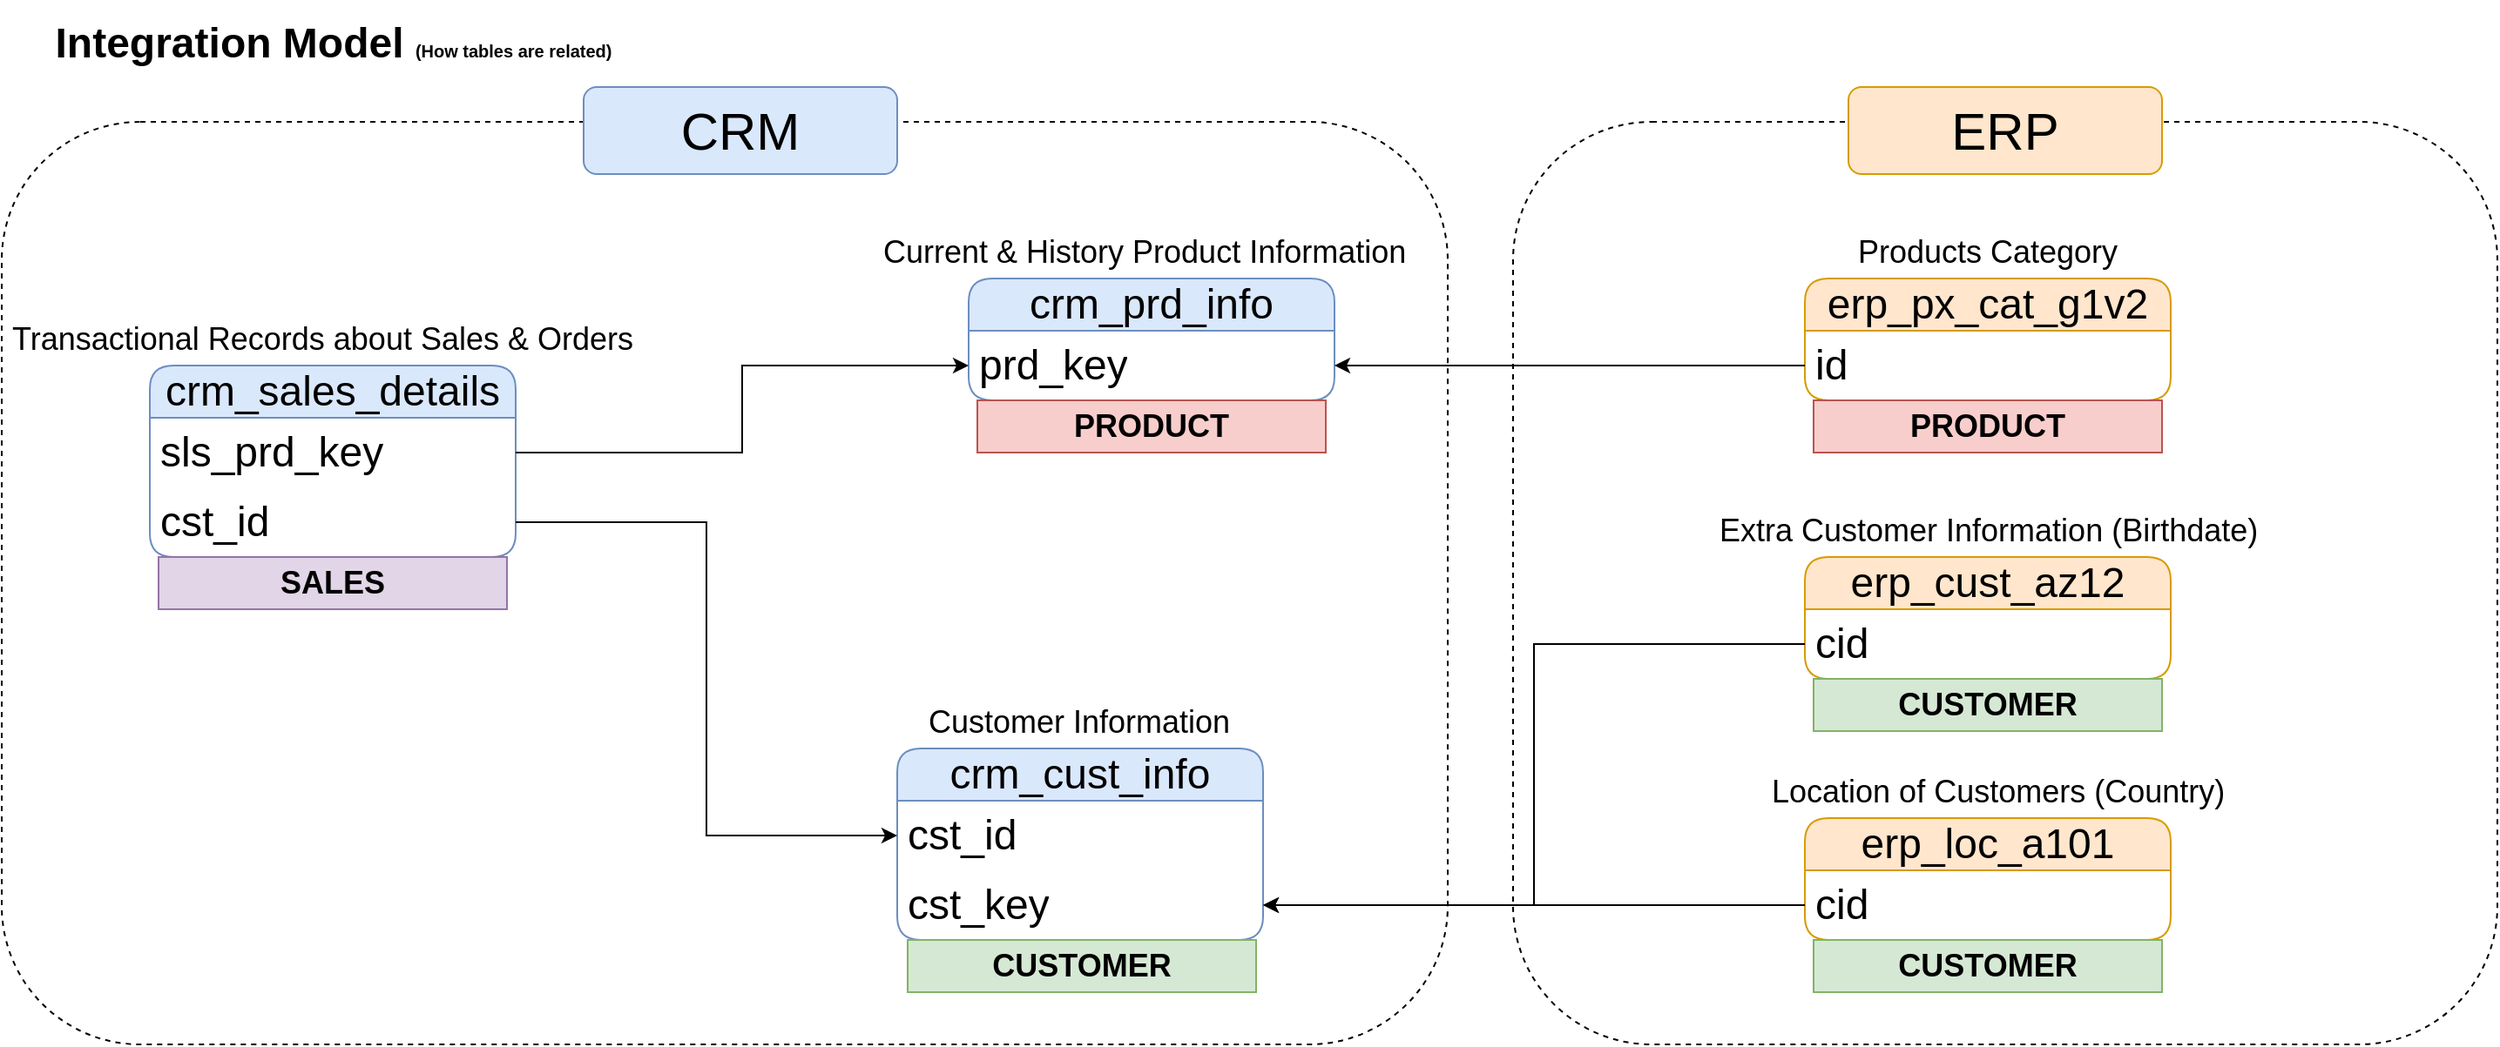 <mxfile version="28.1.2">
  <diagram name="第 1 页" id="S3tuQBSNMvB5AayZp1tZ">
    <mxGraphModel dx="1577" dy="968" grid="1" gridSize="10" guides="1" tooltips="1" connect="1" arrows="1" fold="1" page="1" pageScale="1" pageWidth="827" pageHeight="1169" math="0" shadow="0">
      <root>
        <mxCell id="0" />
        <mxCell id="1" parent="0" />
        <mxCell id="6kt3sElvy6j7JRls2bbC-30" value="" style="rounded=1;whiteSpace=wrap;html=1;fillColor=none;dashed=1;" parent="1" vertex="1">
          <mxGeometry x="130" y="330" width="830" height="530" as="geometry" />
        </mxCell>
        <mxCell id="6kt3sElvy6j7JRls2bbC-32" value="" style="rounded=1;whiteSpace=wrap;html=1;fillColor=none;dashed=1;" parent="1" vertex="1">
          <mxGeometry x="997.5" y="330" width="565" height="530" as="geometry" />
        </mxCell>
        <mxCell id="6kt3sElvy6j7JRls2bbC-1" value="Integration Model &lt;font size=&quot;1&quot;&gt;(How tables are related)&lt;/font&gt;" style="text;strokeColor=none;fillColor=none;html=1;fontSize=24;fontStyle=1;verticalAlign=middle;align=center;" parent="1" vertex="1">
          <mxGeometry x="145" y="260" width="350" height="50" as="geometry" />
        </mxCell>
        <mxCell id="6kt3sElvy6j7JRls2bbC-2" value="crm_cust_info" style="swimlane;fontStyle=0;childLayout=stackLayout;horizontal=1;startSize=30;horizontalStack=0;resizeParent=1;resizeParentMax=0;resizeLast=0;collapsible=1;marginBottom=0;whiteSpace=wrap;html=1;rounded=1;fillColor=#dae8fc;strokeColor=#6c8ebf;fontSize=24;" parent="1" vertex="1">
          <mxGeometry x="644" y="690" width="210" height="110" as="geometry" />
        </mxCell>
        <mxCell id="6kt3sElvy6j7JRls2bbC-3" value="cst_id" style="text;strokeColor=none;fillColor=none;align=left;verticalAlign=middle;spacingLeft=4;spacingRight=4;overflow=hidden;points=[[0,0.5],[1,0.5]];portConstraint=eastwest;rotatable=0;whiteSpace=wrap;html=1;fontSize=24;" parent="6kt3sElvy6j7JRls2bbC-2" vertex="1">
          <mxGeometry y="30" width="210" height="40" as="geometry" />
        </mxCell>
        <mxCell id="6kt3sElvy6j7JRls2bbC-19" value="cst_key" style="text;strokeColor=none;fillColor=none;align=left;verticalAlign=middle;spacingLeft=4;spacingRight=4;overflow=hidden;points=[[0,0.5],[1,0.5]];portConstraint=eastwest;rotatable=0;whiteSpace=wrap;html=1;fontSize=24;" parent="6kt3sElvy6j7JRls2bbC-2" vertex="1">
          <mxGeometry y="70" width="210" height="40" as="geometry" />
        </mxCell>
        <mxCell id="6kt3sElvy6j7JRls2bbC-6" value="Customer Information" style="text;strokeColor=none;fillColor=none;align=left;verticalAlign=middle;spacingLeft=4;spacingRight=4;overflow=hidden;points=[[0,0.5],[1,0.5]];portConstraint=eastwest;rotatable=0;whiteSpace=wrap;html=1;fontSize=18;" parent="1" vertex="1">
          <mxGeometry x="656" y="660" width="186" height="30" as="geometry" />
        </mxCell>
        <mxCell id="6kt3sElvy6j7JRls2bbC-7" value="crm_prd_info" style="swimlane;fontStyle=0;childLayout=stackLayout;horizontal=1;startSize=30;horizontalStack=0;resizeParent=1;resizeParentMax=0;resizeLast=0;collapsible=1;marginBottom=0;whiteSpace=wrap;html=1;rounded=1;fillColor=#dae8fc;strokeColor=#6c8ebf;fontSize=24;" parent="1" vertex="1">
          <mxGeometry x="685" y="420" width="210" height="70" as="geometry" />
        </mxCell>
        <mxCell id="6kt3sElvy6j7JRls2bbC-8" value="prd_key" style="text;strokeColor=none;fillColor=none;align=left;verticalAlign=middle;spacingLeft=4;spacingRight=4;overflow=hidden;points=[[0,0.5],[1,0.5]];portConstraint=eastwest;rotatable=0;whiteSpace=wrap;html=1;fontSize=24;" parent="6kt3sElvy6j7JRls2bbC-7" vertex="1">
          <mxGeometry y="30" width="210" height="40" as="geometry" />
        </mxCell>
        <mxCell id="6kt3sElvy6j7JRls2bbC-9" value="Current &amp;amp; History Product Information" style="text;strokeColor=none;fillColor=none;align=left;verticalAlign=middle;spacingLeft=4;spacingRight=4;overflow=hidden;points=[[0,0.5],[1,0.5]];portConstraint=eastwest;rotatable=0;whiteSpace=wrap;html=1;fontSize=18;" parent="1" vertex="1">
          <mxGeometry x="630" y="390" width="320" height="30" as="geometry" />
        </mxCell>
        <mxCell id="6kt3sElvy6j7JRls2bbC-10" value="crm_sales_details" style="swimlane;fontStyle=0;childLayout=stackLayout;horizontal=1;startSize=30;horizontalStack=0;resizeParent=1;resizeParentMax=0;resizeLast=0;collapsible=1;marginBottom=0;whiteSpace=wrap;html=1;rounded=1;fillColor=#dae8fc;strokeColor=#6c8ebf;fontSize=24;" parent="1" vertex="1">
          <mxGeometry x="215" y="470" width="210" height="110" as="geometry" />
        </mxCell>
        <mxCell id="6kt3sElvy6j7JRls2bbC-11" value="sls_prd_key" style="text;strokeColor=none;fillColor=none;align=left;verticalAlign=middle;spacingLeft=4;spacingRight=4;overflow=hidden;points=[[0,0.5],[1,0.5]];portConstraint=eastwest;rotatable=0;whiteSpace=wrap;html=1;fontSize=24;" parent="6kt3sElvy6j7JRls2bbC-10" vertex="1">
          <mxGeometry y="30" width="210" height="40" as="geometry" />
        </mxCell>
        <mxCell id="6kt3sElvy6j7JRls2bbC-13" value="cst_id" style="text;strokeColor=none;fillColor=none;align=left;verticalAlign=middle;spacingLeft=4;spacingRight=4;overflow=hidden;points=[[0,0.5],[1,0.5]];portConstraint=eastwest;rotatable=0;whiteSpace=wrap;html=1;fontSize=24;" parent="6kt3sElvy6j7JRls2bbC-10" vertex="1">
          <mxGeometry y="70" width="210" height="40" as="geometry" />
        </mxCell>
        <mxCell id="6kt3sElvy6j7JRls2bbC-12" value="Transactional Records about Sales &amp;amp; Orders" style="text;strokeColor=none;fillColor=none;align=left;verticalAlign=middle;spacingLeft=4;spacingRight=4;overflow=hidden;points=[[0,0.5],[1,0.5]];portConstraint=eastwest;rotatable=0;whiteSpace=wrap;html=1;fontSize=18;" parent="1" vertex="1">
          <mxGeometry x="130" y="440" width="380" height="30" as="geometry" />
        </mxCell>
        <mxCell id="6kt3sElvy6j7JRls2bbC-14" style="edgeStyle=orthogonalEdgeStyle;rounded=0;orthogonalLoop=1;jettySize=auto;html=1;entryX=0;entryY=0.5;entryDx=0;entryDy=0;" parent="1" source="6kt3sElvy6j7JRls2bbC-13" target="6kt3sElvy6j7JRls2bbC-3" edge="1">
          <mxGeometry relative="1" as="geometry" />
        </mxCell>
        <mxCell id="6kt3sElvy6j7JRls2bbC-15" style="edgeStyle=orthogonalEdgeStyle;rounded=0;orthogonalLoop=1;jettySize=auto;html=1;entryX=0;entryY=0.5;entryDx=0;entryDy=0;" parent="1" source="6kt3sElvy6j7JRls2bbC-11" target="6kt3sElvy6j7JRls2bbC-8" edge="1">
          <mxGeometry relative="1" as="geometry" />
        </mxCell>
        <mxCell id="6kt3sElvy6j7JRls2bbC-16" value="erp_cust_az12" style="swimlane;fontStyle=0;childLayout=stackLayout;horizontal=1;startSize=30;horizontalStack=0;resizeParent=1;resizeParentMax=0;resizeLast=0;collapsible=1;marginBottom=0;whiteSpace=wrap;html=1;rounded=1;fillColor=#ffe6cc;strokeColor=#d79b00;fontSize=24;" parent="1" vertex="1">
          <mxGeometry x="1165" y="580" width="210" height="70" as="geometry" />
        </mxCell>
        <mxCell id="6kt3sElvy6j7JRls2bbC-17" value="cid" style="text;strokeColor=none;fillColor=none;align=left;verticalAlign=middle;spacingLeft=4;spacingRight=4;overflow=hidden;points=[[0,0.5],[1,0.5]];portConstraint=eastwest;rotatable=0;whiteSpace=wrap;html=1;fontSize=24;" parent="6kt3sElvy6j7JRls2bbC-16" vertex="1">
          <mxGeometry y="30" width="210" height="40" as="geometry" />
        </mxCell>
        <mxCell id="6kt3sElvy6j7JRls2bbC-18" value="Extra Customer Information (Birthdate)" style="text;strokeColor=none;fillColor=none;align=left;verticalAlign=middle;spacingLeft=4;spacingRight=4;overflow=hidden;points=[[0,0.5],[1,0.5]];portConstraint=eastwest;rotatable=0;whiteSpace=wrap;html=1;fontSize=18;" parent="1" vertex="1">
          <mxGeometry x="1110" y="550" width="320" height="30" as="geometry" />
        </mxCell>
        <mxCell id="6kt3sElvy6j7JRls2bbC-21" style="edgeStyle=orthogonalEdgeStyle;rounded=0;orthogonalLoop=1;jettySize=auto;html=1;entryX=1;entryY=0.5;entryDx=0;entryDy=0;" parent="1" source="6kt3sElvy6j7JRls2bbC-17" target="6kt3sElvy6j7JRls2bbC-19" edge="1">
          <mxGeometry relative="1" as="geometry" />
        </mxCell>
        <mxCell id="6kt3sElvy6j7JRls2bbC-22" value="erp_loc_a101" style="swimlane;fontStyle=0;childLayout=stackLayout;horizontal=1;startSize=30;horizontalStack=0;resizeParent=1;resizeParentMax=0;resizeLast=0;collapsible=1;marginBottom=0;whiteSpace=wrap;html=1;rounded=1;fillColor=#ffe6cc;strokeColor=#d79b00;fontSize=24;" parent="1" vertex="1">
          <mxGeometry x="1165" y="730" width="210" height="70" as="geometry" />
        </mxCell>
        <mxCell id="6kt3sElvy6j7JRls2bbC-23" value="cid" style="text;strokeColor=none;fillColor=none;align=left;verticalAlign=middle;spacingLeft=4;spacingRight=4;overflow=hidden;points=[[0,0.5],[1,0.5]];portConstraint=eastwest;rotatable=0;whiteSpace=wrap;html=1;fontSize=24;" parent="6kt3sElvy6j7JRls2bbC-22" vertex="1">
          <mxGeometry y="30" width="210" height="40" as="geometry" />
        </mxCell>
        <mxCell id="6kt3sElvy6j7JRls2bbC-24" value="Location of Customers (Country)" style="text;strokeColor=none;fillColor=none;align=left;verticalAlign=middle;spacingLeft=4;spacingRight=4;overflow=hidden;points=[[0,0.5],[1,0.5]];portConstraint=eastwest;rotatable=0;whiteSpace=wrap;html=1;fontSize=18;" parent="1" vertex="1">
          <mxGeometry x="1140" y="700" width="280" height="30" as="geometry" />
        </mxCell>
        <mxCell id="6kt3sElvy6j7JRls2bbC-25" style="edgeStyle=orthogonalEdgeStyle;rounded=0;orthogonalLoop=1;jettySize=auto;html=1;entryX=1;entryY=0.5;entryDx=0;entryDy=0;" parent="1" source="6kt3sElvy6j7JRls2bbC-23" target="6kt3sElvy6j7JRls2bbC-19" edge="1">
          <mxGeometry relative="1" as="geometry" />
        </mxCell>
        <mxCell id="6kt3sElvy6j7JRls2bbC-26" value="erp_px_cat_g1v2" style="swimlane;fontStyle=0;childLayout=stackLayout;horizontal=1;startSize=30;horizontalStack=0;resizeParent=1;resizeParentMax=0;resizeLast=0;collapsible=1;marginBottom=0;whiteSpace=wrap;html=1;rounded=1;fillColor=#ffe6cc;strokeColor=#d79b00;fontSize=24;" parent="1" vertex="1">
          <mxGeometry x="1165" y="420" width="210" height="70" as="geometry" />
        </mxCell>
        <mxCell id="6kt3sElvy6j7JRls2bbC-27" value="id" style="text;strokeColor=none;fillColor=none;align=left;verticalAlign=middle;spacingLeft=4;spacingRight=4;overflow=hidden;points=[[0,0.5],[1,0.5]];portConstraint=eastwest;rotatable=0;whiteSpace=wrap;html=1;fontSize=24;" parent="6kt3sElvy6j7JRls2bbC-26" vertex="1">
          <mxGeometry y="30" width="210" height="40" as="geometry" />
        </mxCell>
        <mxCell id="6kt3sElvy6j7JRls2bbC-28" value="Products Category" style="text;strokeColor=none;fillColor=none;align=center;verticalAlign=middle;spacingLeft=4;spacingRight=4;overflow=hidden;points=[[0,0.5],[1,0.5]];portConstraint=eastwest;rotatable=0;whiteSpace=wrap;html=1;fontSize=18;" parent="1" vertex="1">
          <mxGeometry x="1110" y="390" width="320" height="30" as="geometry" />
        </mxCell>
        <mxCell id="6kt3sElvy6j7JRls2bbC-29" style="edgeStyle=orthogonalEdgeStyle;rounded=0;orthogonalLoop=1;jettySize=auto;html=1;entryX=1;entryY=0.5;entryDx=0;entryDy=0;" parent="1" source="6kt3sElvy6j7JRls2bbC-27" target="6kt3sElvy6j7JRls2bbC-8" edge="1">
          <mxGeometry relative="1" as="geometry" />
        </mxCell>
        <mxCell id="6kt3sElvy6j7JRls2bbC-31" value="&lt;font style=&quot;font-size: 30px;&quot;&gt;CRM&lt;/font&gt;" style="rounded=1;whiteSpace=wrap;html=1;fillColor=#dae8fc;strokeColor=#6c8ebf;" parent="1" vertex="1">
          <mxGeometry x="464" y="310" width="180" height="50" as="geometry" />
        </mxCell>
        <mxCell id="6kt3sElvy6j7JRls2bbC-35" value="&lt;font style=&quot;font-size: 30px;&quot;&gt;ERP&lt;/font&gt;" style="rounded=1;whiteSpace=wrap;html=1;fillColor=#ffe6cc;strokeColor=#d79b00;" parent="1" vertex="1">
          <mxGeometry x="1190" y="310" width="180" height="50" as="geometry" />
        </mxCell>
        <mxCell id="XPfr1_APzEKyO1eKcTSN-1" value="PRODUCT" style="text;html=1;strokeColor=#b85450;fillColor=#f8cecc;align=center;verticalAlign=middle;whiteSpace=wrap;overflow=hidden;fontSize=18;fontStyle=1" parent="1" vertex="1">
          <mxGeometry x="690" y="490" width="200" height="30" as="geometry" />
        </mxCell>
        <mxCell id="XPfr1_APzEKyO1eKcTSN-2" value="PRODUCT" style="text;html=1;strokeColor=#b85450;fillColor=#f8cecc;align=center;verticalAlign=middle;whiteSpace=wrap;overflow=hidden;fontSize=18;fontStyle=1" parent="1" vertex="1">
          <mxGeometry x="1170" y="490" width="200" height="30" as="geometry" />
        </mxCell>
        <mxCell id="XPfr1_APzEKyO1eKcTSN-3" value="CUSTOMER" style="text;html=1;strokeColor=#82b366;fillColor=#d5e8d4;align=center;verticalAlign=middle;whiteSpace=wrap;overflow=hidden;fontSize=18;fontStyle=1" parent="1" vertex="1">
          <mxGeometry x="650" y="800" width="200" height="30" as="geometry" />
        </mxCell>
        <mxCell id="XPfr1_APzEKyO1eKcTSN-4" value="CUSTOMER" style="text;html=1;strokeColor=#82b366;fillColor=#d5e8d4;align=center;verticalAlign=middle;whiteSpace=wrap;overflow=hidden;fontSize=18;fontStyle=1" parent="1" vertex="1">
          <mxGeometry x="1170" y="650" width="200" height="30" as="geometry" />
        </mxCell>
        <mxCell id="XPfr1_APzEKyO1eKcTSN-5" value="CUSTOMER" style="text;html=1;strokeColor=#82b366;fillColor=#d5e8d4;align=center;verticalAlign=middle;whiteSpace=wrap;overflow=hidden;fontSize=18;fontStyle=1" parent="1" vertex="1">
          <mxGeometry x="1170" y="800" width="200" height="30" as="geometry" />
        </mxCell>
        <mxCell id="XPfr1_APzEKyO1eKcTSN-7" value="SALES" style="text;html=1;strokeColor=#9673a6;fillColor=#e1d5e7;align=center;verticalAlign=middle;whiteSpace=wrap;overflow=hidden;fontSize=18;fontStyle=1" parent="1" vertex="1">
          <mxGeometry x="220" y="580" width="200" height="30" as="geometry" />
        </mxCell>
      </root>
    </mxGraphModel>
  </diagram>
</mxfile>
